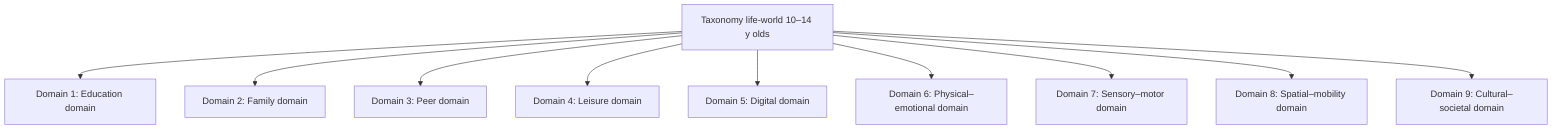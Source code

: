 flowchart TB
    A["Taxonomy life-world 10–14 y olds"]
    A --> D1["Domain 1: Education domain"]
    A --> D2["Domain 2: Family domain"]
    A --> D3["Domain 3: Peer domain"]
    A --> D4["Domain 4: Leisure domain"]
    A --> D5["Domain 5: Digital domain"]
    A --> D6["Domain 6: Physical–emotional domain"]
    A --> D7["Domain 7: Sensory–motor domain"]
    A --> D8["Domain 8: Spatial–mobility domain"]
    A --> D9["Domain 9: Cultural–societal domain"]